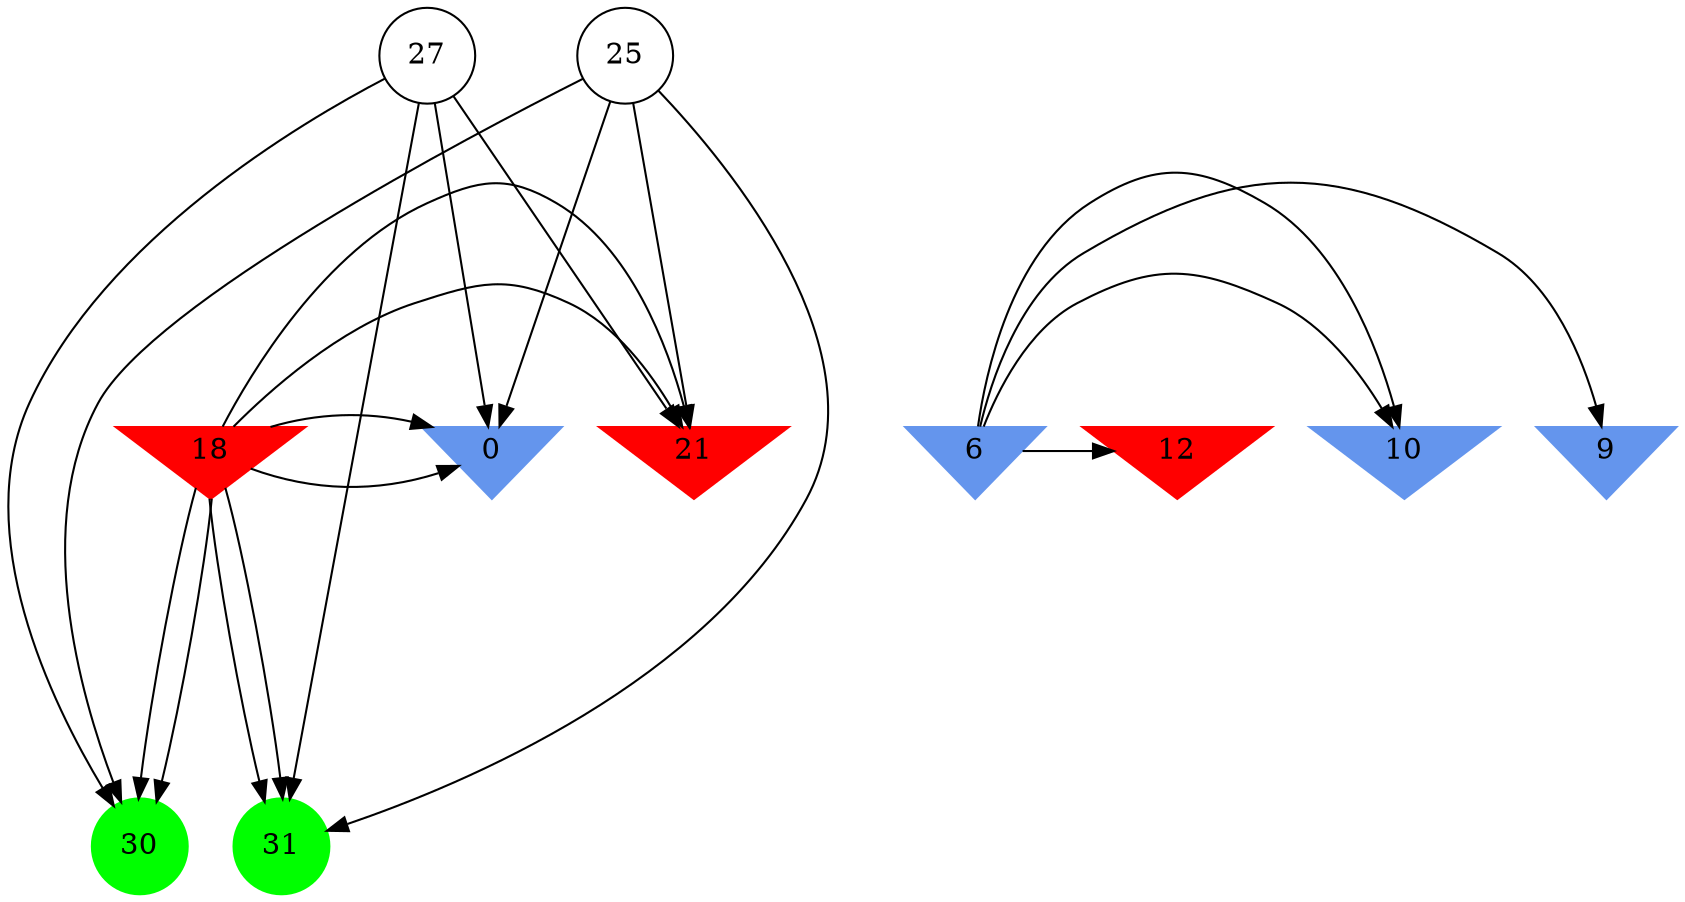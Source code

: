 digraph brain {
	ranksep=2.0;
	0 [shape=invtriangle,style=filled,color=cornflowerblue];
	6 [shape=invtriangle,style=filled,color=cornflowerblue];
	9 [shape=invtriangle,style=filled,color=cornflowerblue];
	10 [shape=invtriangle,style=filled,color=cornflowerblue];
	12 [shape=invtriangle,style=filled,color=red];
	18 [shape=invtriangle,style=filled,color=red];
	21 [shape=invtriangle,style=filled,color=red];
	25 [shape=circle,color=black];
	27 [shape=circle,color=black];
	30 [shape=circle,style=filled,color=green];
	31 [shape=circle,style=filled,color=green];
	18	->	21;
	18	->	0;
	18	->	31;
	18	->	30;
	25	->	21;
	25	->	0;
	25	->	31;
	25	->	30;
	27	->	21;
	27	->	0;
	27	->	31;
	27	->	30;
	18	->	21;
	18	->	0;
	18	->	31;
	18	->	30;
	6	->	9;
	6	->	12;
	6	->	10;
	6	->	10;
	{ rank=same; 0; 6; 9; 10; 12; 18; 21; }
	{ rank=same; 25; 27; }
	{ rank=same; 30; 31; }
}

